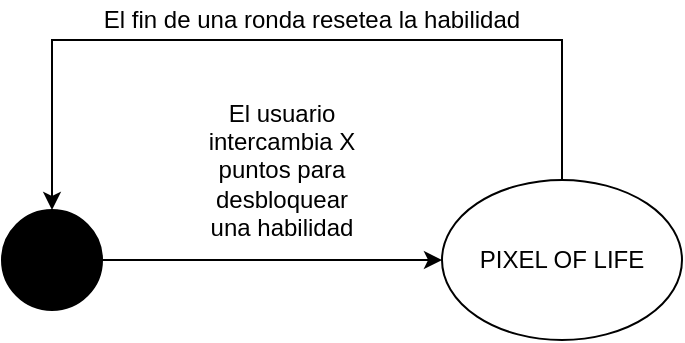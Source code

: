 <mxfile version="13.6.4" type="device"><diagram name="Page-1" id="42789a77-a242-8287-6e28-9cd8cfd52e62"><mxGraphModel dx="862" dy="415" grid="1" gridSize="10" guides="1" tooltips="1" connect="1" arrows="1" fold="1" page="1" pageScale="1" pageWidth="1100" pageHeight="850" background="#ffffff" math="0" shadow="0"><root><mxCell id="0"/><mxCell id="1" parent="0"/><mxCell id="zSYgh62pXCeP6y4mhf1k-5" style="edgeStyle=orthogonalEdgeStyle;rounded=0;orthogonalLoop=1;jettySize=auto;html=1;exitX=0.5;exitY=0;exitDx=0;exitDy=0;entryX=0.5;entryY=0;entryDx=0;entryDy=0;" edge="1" parent="1" source="zSYgh62pXCeP6y4mhf1k-1" target="zSYgh62pXCeP6y4mhf1k-2"><mxGeometry relative="1" as="geometry"><Array as="points"><mxPoint x="530" y="160"/><mxPoint x="275" y="160"/></Array></mxGeometry></mxCell><mxCell id="zSYgh62pXCeP6y4mhf1k-1" value="PIXEL OF LIFE" style="ellipse;whiteSpace=wrap;html=1;fillColor=#FFFFFF;" vertex="1" parent="1"><mxGeometry x="470" y="230" width="120" height="80" as="geometry"/></mxCell><mxCell id="zSYgh62pXCeP6y4mhf1k-6" style="edgeStyle=orthogonalEdgeStyle;rounded=0;orthogonalLoop=1;jettySize=auto;html=1;exitX=1;exitY=0.5;exitDx=0;exitDy=0;entryX=0;entryY=0.5;entryDx=0;entryDy=0;" edge="1" parent="1" source="zSYgh62pXCeP6y4mhf1k-2" target="zSYgh62pXCeP6y4mhf1k-1"><mxGeometry relative="1" as="geometry"/></mxCell><mxCell id="zSYgh62pXCeP6y4mhf1k-2" value="" style="ellipse;whiteSpace=wrap;html=1;fillColor=#000000;" vertex="1" parent="1"><mxGeometry x="250" y="245" width="50" height="50" as="geometry"/></mxCell><mxCell id="zSYgh62pXCeP6y4mhf1k-3" value="El usuario intercambia X puntos para desbloquear una habilidad" style="text;html=1;strokeColor=none;fillColor=none;align=center;verticalAlign=middle;whiteSpace=wrap;rounded=0;" vertex="1" parent="1"><mxGeometry x="350" y="220" width="80" height="10" as="geometry"/></mxCell><mxCell id="zSYgh62pXCeP6y4mhf1k-4" value="El fin de una ronda resetea la habilidad" style="text;html=1;strokeColor=none;fillColor=none;align=center;verticalAlign=middle;whiteSpace=wrap;rounded=0;" vertex="1" parent="1"><mxGeometry x="290" y="140" width="230" height="20" as="geometry"/></mxCell></root></mxGraphModel></diagram></mxfile>